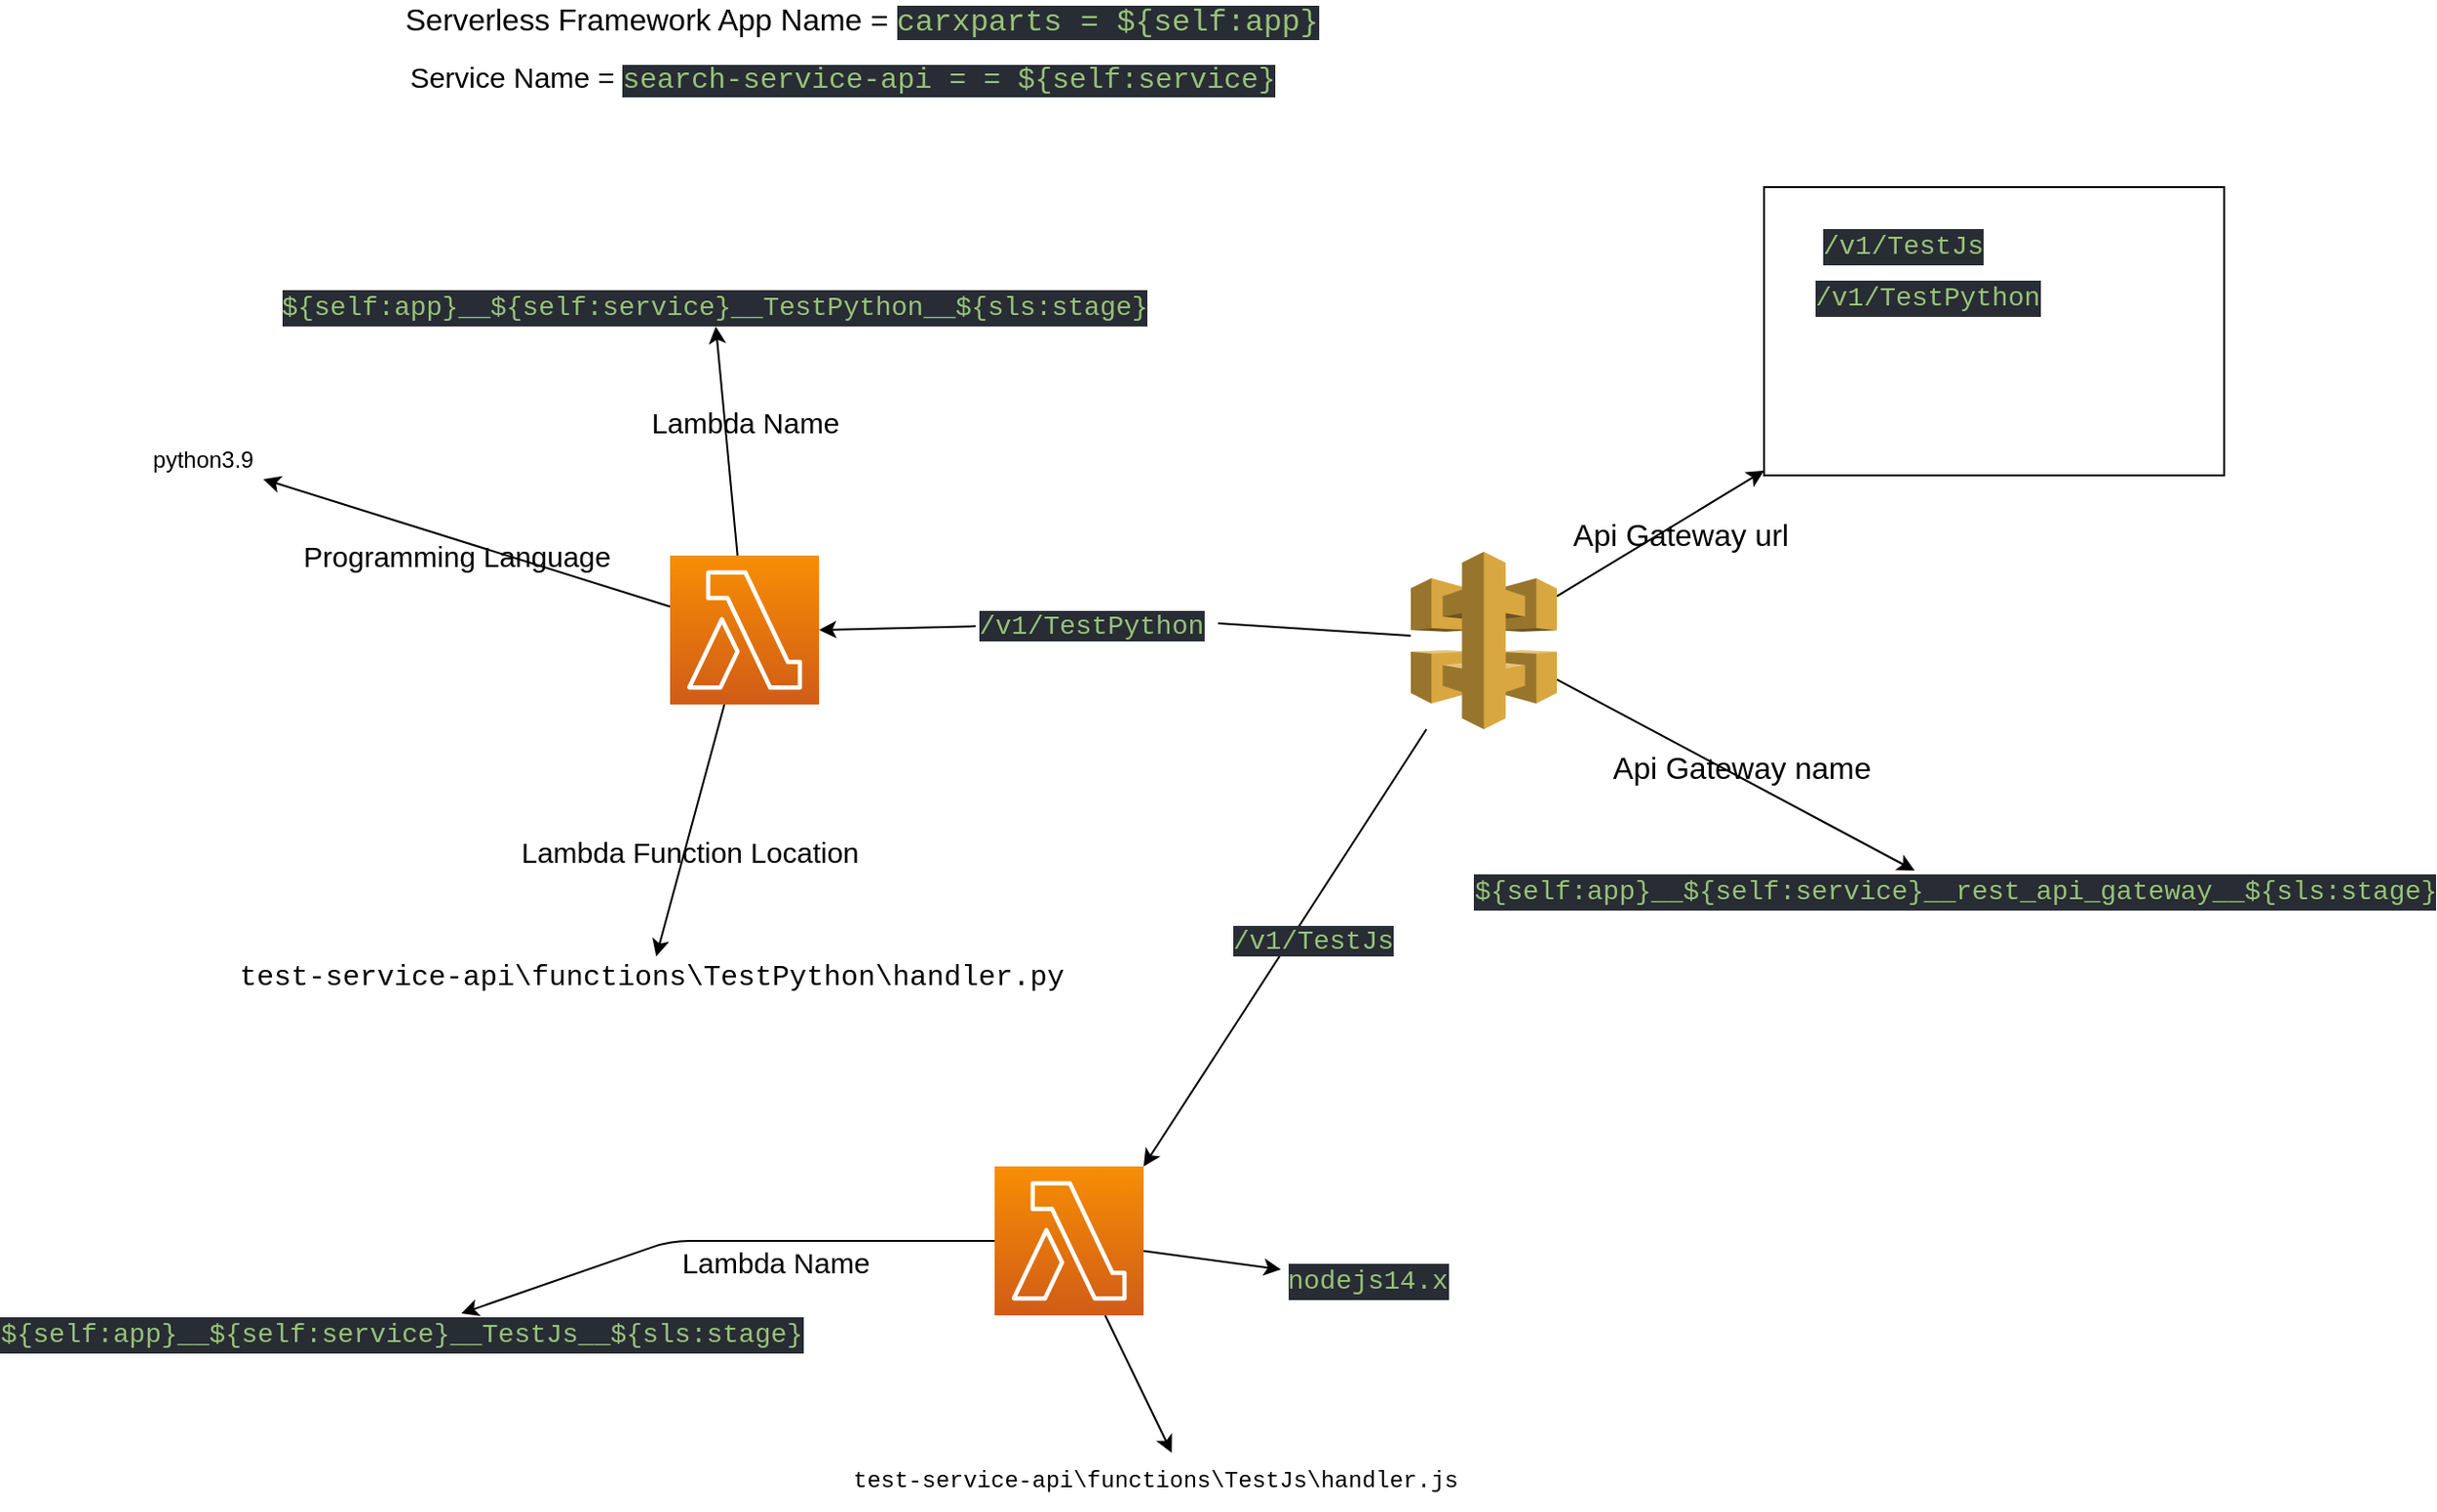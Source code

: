 <mxfile>
    <diagram id="6fMVmgd4E3_qC6jf4KLQ" name="Full Arc">
        <mxGraphModel dx="1901" dy="903" grid="0" gridSize="10" guides="1" tooltips="1" connect="1" arrows="1" fold="1" page="1" pageScale="1" pageWidth="850" pageHeight="1100" math="0" shadow="0">
            <root>
                <mxCell id="0"/>
                <mxCell id="1" parent="0"/>
                <mxCell id="6" value="&lt;font style=&quot;font-size: 15px&quot;&gt;&lt;font style=&quot;font-size: 15px&quot;&gt;Service Name =&amp;nbsp;&lt;span style=&quot;color: rgb(152 , 195 , 121) ; background-color: rgb(40 , 44 , 52) ; font-family: &amp;#34;consolas&amp;#34; , &amp;#34;courier new&amp;#34; , monospace&quot;&gt;search-service-api =&amp;nbsp;&lt;/span&gt;&lt;/font&gt;&lt;font style=&quot;font-size: 15px&quot;&gt;&lt;span style=&quot;color: rgb(152 , 195 , 121) ; background-color: rgb(40 , 44 , 52) ; font-family: &amp;#34;consolas&amp;#34; , &amp;#34;courier new&amp;#34; , monospace&quot;&gt;=&amp;nbsp;&lt;/span&gt;&lt;/font&gt;&lt;span style=&quot;color: rgb(152 , 195 , 121) ; background-color: rgb(40 , 44 , 52) ; font-family: &amp;#34;consolas&amp;#34; , &amp;#34;courier new&amp;#34; , monospace&quot;&gt;${self:service}&lt;/span&gt;&lt;/font&gt;" style="text;html=1;align=center;verticalAlign=middle;resizable=0;points=[];autosize=1;strokeColor=none;fillColor=none;strokeWidth=3;" parent="1" vertex="1">
                    <mxGeometry x="30" y="60" width="440" height="20" as="geometry"/>
                </mxCell>
                <mxCell id="7" value="&lt;font style=&quot;font-size: 16px&quot;&gt;&lt;font style=&quot;font-size: 16px&quot;&gt;&lt;font style=&quot;font-size: 16px&quot;&gt;Serverless Framework App Name =&amp;nbsp;&lt;/font&gt;&lt;span style=&quot;color: rgb(152 , 195 , 121) ; background-color: rgb(40 , 44 , 52) ; font-family: &amp;#34;consolas&amp;#34; , &amp;#34;courier new&amp;#34; , monospace&quot;&gt;&lt;font style=&quot;font-size: 16px&quot;&gt;carxparts =&amp;nbsp;&lt;/font&gt;&lt;/span&gt;&lt;/font&gt;&lt;span style=&quot;color: rgb(152 , 195 , 121) ; background-color: rgb(40 , 44 , 52) ; font-family: &amp;#34;consolas&amp;#34; , &amp;#34;courier new&amp;#34; , monospace&quot;&gt;${self:app}&lt;/span&gt;&lt;/font&gt;" style="text;html=1;align=center;verticalAlign=middle;resizable=0;points=[];autosize=1;strokeColor=none;fillColor=none;strokeWidth=3;" parent="1" vertex="1">
                    <mxGeometry x="20" y="30" width="480" height="20" as="geometry"/>
                </mxCell>
                <mxCell id="8" value="&lt;div style=&quot;color: rgb(171 , 178 , 191) ; background-color: rgb(40 , 44 , 52) ; font-family: &amp;#34;consolas&amp;#34; , &amp;#34;courier new&amp;#34; , monospace ; font-size: 14px ; line-height: 19px&quot;&gt;&lt;div style=&quot;font-family: &amp;#34;consolas&amp;#34; , &amp;#34;courier new&amp;#34; , monospace ; line-height: 19px&quot;&gt;&lt;div style=&quot;font-family: &amp;#34;consolas&amp;#34; , &amp;#34;courier new&amp;#34; , monospace ; line-height: 19px&quot;&gt;&lt;span style=&quot;color: #98c379&quot;&gt;${self:app}__${self:service}__TestPython__${sls:stage}&lt;/span&gt;&lt;/div&gt;&lt;/div&gt;&lt;/div&gt;" style="text;html=1;align=center;verticalAlign=middle;resizable=0;points=[];autosize=1;strokeColor=none;fillColor=none;fontSize=15;" parent="1" vertex="1">
                    <mxGeometry x="-32" y="180" width="430" height="20" as="geometry"/>
                </mxCell>
                <mxCell id="18" style="edgeStyle=none;html=1;fontSize=15;" parent="1" source="3" target="8" edge="1">
                    <mxGeometry relative="1" as="geometry"/>
                </mxCell>
                <mxCell id="23" style="edgeStyle=none;html=1;fontSize=15;" parent="1" source="3" target="22" edge="1">
                    <mxGeometry relative="1" as="geometry"/>
                </mxCell>
                <mxCell id="30" style="edgeStyle=none;html=1;" parent="1" source="3" target="29" edge="1">
                    <mxGeometry relative="1" as="geometry"/>
                </mxCell>
                <mxCell id="3" value="" style="sketch=0;points=[[0,0,0],[0.25,0,0],[0.5,0,0],[0.75,0,0],[1,0,0],[0,1,0],[0.25,1,0],[0.5,1,0],[0.75,1,0],[1,1,0],[0,0.25,0],[0,0.5,0],[0,0.75,0],[1,0.25,0],[1,0.5,0],[1,0.75,0]];outlineConnect=0;fontColor=#232F3E;gradientColor=#F78E04;gradientDirection=north;fillColor=#D05C17;strokeColor=#ffffff;dashed=0;verticalLabelPosition=bottom;verticalAlign=top;align=center;html=1;fontSize=12;fontStyle=0;aspect=fixed;shape=mxgraph.aws4.resourceIcon;resIcon=mxgraph.aws4.lambda;" parent="1" vertex="1">
                    <mxGeometry x="160" y="320" width="78" height="78" as="geometry"/>
                </mxCell>
                <mxCell id="34" style="edgeStyle=none;html=1;entryX=1;entryY=0;entryDx=0;entryDy=0;entryPerimeter=0;" parent="1" source="43" target="32" edge="1">
                    <mxGeometry relative="1" as="geometry">
                        <mxPoint x="541.182" y="401" as="sourcePoint"/>
                    </mxGeometry>
                </mxCell>
                <mxCell id="4" style="edgeStyle=none;html=1;entryX=1;entryY=0.5;entryDx=0;entryDy=0;entryPerimeter=0;startArrow=none;" parent="1" source="66" target="3" edge="1">
                    <mxGeometry relative="1" as="geometry">
                        <mxPoint x="530" y="360.345" as="sourcePoint"/>
                    </mxGeometry>
                </mxCell>
                <mxCell id="12" value="Lambda Name" style="text;html=1;align=center;verticalAlign=middle;resizable=0;points=[];autosize=1;strokeColor=none;fillColor=none;fontSize=15;" parent="1" vertex="1">
                    <mxGeometry x="144" y="240" width="110" height="20" as="geometry"/>
                </mxCell>
                <mxCell id="22" value="&lt;font face=&quot;Courier New&quot;&gt;test-service-api\functions\TestPython\handler.py&lt;/font&gt;" style="text;html=1;align=center;verticalAlign=middle;resizable=0;points=[];autosize=1;fontSize=15;" parent="1" vertex="1">
                    <mxGeometry x="-75" y="530" width="450" height="20" as="geometry"/>
                </mxCell>
                <mxCell id="24" value="Lambda Function Location" style="text;html=1;align=center;verticalAlign=middle;resizable=0;points=[];autosize=1;strokeColor=none;fillColor=none;fontSize=15;" parent="1" vertex="1">
                    <mxGeometry x="75" y="465" width="190" height="20" as="geometry"/>
                </mxCell>
                <mxCell id="29" value="python3.9" style="text;html=1;align=center;verticalAlign=middle;resizable=0;points=[];autosize=1;strokeColor=none;fillColor=none;" parent="1" vertex="1">
                    <mxGeometry x="-120" y="260" width="70" height="20" as="geometry"/>
                </mxCell>
                <mxCell id="31" value="Programming Language" style="text;html=1;align=center;verticalAlign=middle;resizable=0;points=[];autosize=1;strokeColor=none;fillColor=none;fontSize=15;" parent="1" vertex="1">
                    <mxGeometry x="-42" y="310" width="180" height="20" as="geometry"/>
                </mxCell>
                <mxCell id="38" style="edgeStyle=none;html=1;fontFamily=Courier New;" parent="1" source="32" target="36" edge="1">
                    <mxGeometry relative="1" as="geometry"/>
                </mxCell>
                <mxCell id="39" style="edgeStyle=none;html=1;fontFamily=Courier New;" parent="1" source="32" target="35" edge="1">
                    <mxGeometry relative="1" as="geometry"/>
                </mxCell>
                <mxCell id="41" style="edgeStyle=none;html=1;fontFamily=Courier New;" parent="1" source="32" target="40" edge="1">
                    <mxGeometry relative="1" as="geometry">
                        <Array as="points">
                            <mxPoint x="160" y="679"/>
                        </Array>
                    </mxGeometry>
                </mxCell>
                <mxCell id="32" value="" style="sketch=0;points=[[0,0,0],[0.25,0,0],[0.5,0,0],[0.75,0,0],[1,0,0],[0,1,0],[0.25,1,0],[0.5,1,0],[0.75,1,0],[1,1,0],[0,0.25,0],[0,0.5,0],[0,0.75,0],[1,0.25,0],[1,0.5,0],[1,0.75,0]];outlineConnect=0;fontColor=#232F3E;gradientColor=#F78E04;gradientDirection=north;fillColor=#D05C17;strokeColor=#ffffff;dashed=0;verticalLabelPosition=bottom;verticalAlign=top;align=center;html=1;fontSize=12;fontStyle=0;aspect=fixed;shape=mxgraph.aws4.resourceIcon;resIcon=mxgraph.aws4.lambda;" parent="1" vertex="1">
                    <mxGeometry x="330" y="640" width="78" height="78" as="geometry"/>
                </mxCell>
                <mxCell id="35" value="&lt;font face=&quot;Courier New&quot;&gt;test-service-api\functions\TestJs\handler.js&lt;/font&gt;" style="text;whiteSpace=wrap;html=1;" parent="1" vertex="1">
                    <mxGeometry x="254" y="790" width="352" height="30" as="geometry"/>
                </mxCell>
                <mxCell id="36" value="&lt;div style=&quot;color: rgb(171 , 178 , 191) ; background-color: rgb(40 , 44 , 52) ; font-family: &amp;#34;consolas&amp;#34; , &amp;#34;courier new&amp;#34; , monospace ; font-size: 14px ; line-height: 19px&quot;&gt;&lt;span style=&quot;color: #98c379&quot;&gt;nodejs14.x&lt;/span&gt;&lt;/div&gt;" style="text;html=1;align=center;verticalAlign=middle;resizable=0;points=[];autosize=1;strokeColor=none;fillColor=none;" parent="1" vertex="1">
                    <mxGeometry x="480" y="690" width="90" height="20" as="geometry"/>
                </mxCell>
                <mxCell id="40" value="&lt;div style=&quot;color: rgb(171 , 178 , 191) ; background-color: rgb(40 , 44 , 52) ; font-family: &amp;#34;consolas&amp;#34; , &amp;#34;courier new&amp;#34; , monospace ; font-size: 14px ; line-height: 19px&quot;&gt;&lt;div style=&quot;font-family: &amp;#34;consolas&amp;#34; , &amp;#34;courier new&amp;#34; , monospace ; line-height: 19px&quot;&gt;&lt;div style=&quot;font-family: &amp;#34;consolas&amp;#34; , &amp;#34;courier new&amp;#34; , monospace ; line-height: 19px&quot;&gt;&lt;div style=&quot;font-family: &amp;#34;consolas&amp;#34; , &amp;#34;courier new&amp;#34; , monospace ; line-height: 19px&quot;&gt;&lt;span style=&quot;color: #98c379&quot;&gt;${self:app}__${self:service}__TestJs__${sls:stage}&lt;/span&gt;&lt;/div&gt;&lt;/div&gt;&lt;/div&gt;&lt;/div&gt;" style="text;html=1;align=center;verticalAlign=middle;resizable=0;points=[];autosize=1;strokeColor=none;fillColor=none;fontSize=15;" parent="1" vertex="1">
                    <mxGeometry x="-178" y="717" width="394" height="22" as="geometry"/>
                </mxCell>
                <mxCell id="42" value="Lambda Name" style="text;html=1;align=center;verticalAlign=middle;resizable=0;points=[];autosize=1;strokeColor=none;fillColor=none;fontSize=15;" parent="1" vertex="1">
                    <mxGeometry x="160" y="680" width="110" height="20" as="geometry"/>
                </mxCell>
                <mxCell id="47" style="edgeStyle=none;html=1;fontSize=16;" edge="1" parent="1" source="43" target="46">
                    <mxGeometry relative="1" as="geometry"/>
                </mxCell>
                <mxCell id="53" style="edgeStyle=none;html=1;fontSize=16;" edge="1" parent="1" source="43" target="51">
                    <mxGeometry relative="1" as="geometry"/>
                </mxCell>
                <mxCell id="43" value="" style="outlineConnect=0;dashed=0;verticalLabelPosition=bottom;verticalAlign=top;align=center;html=1;shape=mxgraph.aws3.api_gateway;fillColor=#D9A741;gradientColor=none;fontSize=16;" vertex="1" parent="1">
                    <mxGeometry x="548" y="318" width="76.5" height="93" as="geometry"/>
                </mxCell>
                <mxCell id="46" value="&lt;div style=&quot;color: rgb(171 , 178 , 191) ; background-color: rgb(40 , 44 , 52) ; font-family: &amp;#34;consolas&amp;#34; , &amp;#34;courier new&amp;#34; , monospace ; font-size: 14px ; line-height: 19px&quot;&gt;&lt;span style=&quot;color: #98c379&quot;&gt;${self:app}__${self:service}__rest_api_gateway__${sls:stage}&lt;/span&gt;&lt;/div&gt;" style="text;html=1;align=center;verticalAlign=middle;resizable=0;points=[];autosize=1;strokeColor=none;fillColor=none;fontSize=16;" vertex="1" parent="1">
                    <mxGeometry x="597" y="485" width="471" height="22" as="geometry"/>
                </mxCell>
                <mxCell id="48" value="Api Gateway name" style="text;html=1;align=center;verticalAlign=middle;resizable=0;points=[];autosize=1;strokeColor=none;fillColor=none;fontSize=16;" vertex="1" parent="1">
                    <mxGeometry x="649" y="420" width="144" height="22" as="geometry"/>
                </mxCell>
                <mxCell id="54" value="" style="group" vertex="1" connectable="0" parent="1">
                    <mxGeometry x="733" y="127" width="241" height="151" as="geometry"/>
                </mxCell>
                <mxCell id="51" value="" style="rounded=0;whiteSpace=wrap;html=1;fontSize=16;" vertex="1" parent="54">
                    <mxGeometry width="241" height="151" as="geometry"/>
                </mxCell>
                <mxCell id="44" value="&lt;div style=&quot;color: rgb(171, 178, 191); background-color: rgb(40, 44, 52); font-family: consolas, &amp;quot;courier new&amp;quot;, monospace; font-weight: normal; font-size: 14px; line-height: 19px;&quot;&gt;&lt;div&gt;&lt;span style=&quot;color: #98c379&quot;&gt;/v1/TestPython&lt;/span&gt;&lt;/div&gt;&lt;/div&gt;" style="text;whiteSpace=wrap;html=1;fontSize=16;" vertex="1" parent="54">
                    <mxGeometry x="25.002" y="42.0" width="127" height="32" as="geometry"/>
                </mxCell>
                <mxCell id="45" value="&lt;div style=&quot;color: rgb(171, 178, 191); background-color: rgb(40, 44, 52); font-family: consolas, &amp;quot;courier new&amp;quot;, monospace; font-weight: normal; font-size: 14px; line-height: 19px;&quot;&gt;&lt;div&gt;&lt;span style=&quot;color: #98c379&quot;&gt;/v1/TestJs&lt;/span&gt;&lt;/div&gt;&lt;/div&gt;" style="text;whiteSpace=wrap;html=1;fontSize=16;" vertex="1" parent="54">
                    <mxGeometry x="29" y="15" width="97" height="30" as="geometry"/>
                </mxCell>
                <mxCell id="55" value="Api Gateway url" style="text;html=1;align=center;verticalAlign=middle;resizable=0;points=[];autosize=1;strokeColor=none;fillColor=none;fontSize=16;" vertex="1" parent="1">
                    <mxGeometry x="627" y="298" width="123" height="22" as="geometry"/>
                </mxCell>
                <mxCell id="60" value="&lt;span style=&quot;color: rgb(152, 195, 121); font-family: consolas, &amp;quot;courier new&amp;quot;, monospace; font-size: 14px; font-style: normal; font-weight: 400; letter-spacing: normal; text-align: left; text-indent: 0px; text-transform: none; word-spacing: 0px; background-color: rgb(40, 44, 52); display: inline; float: none;&quot;&gt;/v1/TestJs&lt;/span&gt;" style="text;whiteSpace=wrap;html=1;fontSize=16;" vertex="1" parent="1">
                    <mxGeometry x="453.002" y="504.0" width="97" height="33" as="geometry"/>
                </mxCell>
                <mxCell id="66" value="&lt;span style=&quot;color: rgb(152, 195, 121); font-family: consolas, &amp;quot;courier new&amp;quot;, monospace; font-size: 14px; font-style: normal; font-weight: 400; letter-spacing: normal; text-align: left; text-indent: 0px; text-transform: none; word-spacing: 0px; background-color: rgb(40, 44, 52); display: inline; float: none;&quot;&gt;/v1/TestPython&lt;/span&gt;" style="text;whiteSpace=wrap;html=1;fontSize=16;" vertex="1" parent="1">
                    <mxGeometry x="320.002" y="339.0" width="127" height="33" as="geometry"/>
                </mxCell>
                <mxCell id="67" value="" style="edgeStyle=none;html=1;entryX=1;entryY=0.5;entryDx=0;entryDy=0;entryPerimeter=0;endArrow=none;" edge="1" parent="1" source="43" target="66">
                    <mxGeometry relative="1" as="geometry">
                        <mxPoint x="548" y="363.896" as="sourcePoint"/>
                        <mxPoint x="238" y="359" as="targetPoint"/>
                    </mxGeometry>
                </mxCell>
            </root>
        </mxGraphModel>
    </diagram>
</mxfile>